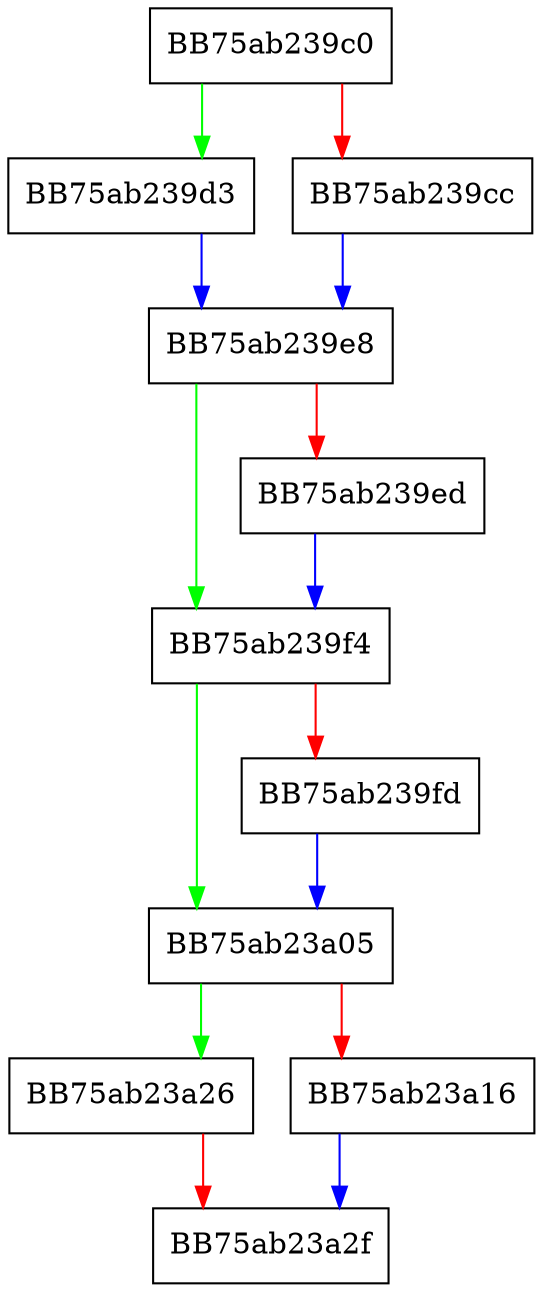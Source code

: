 digraph dec_to_float {
  node [shape="box"];
  graph [splines=ortho];
  BB75ab239c0 -> BB75ab239d3 [color="green"];
  BB75ab239c0 -> BB75ab239cc [color="red"];
  BB75ab239cc -> BB75ab239e8 [color="blue"];
  BB75ab239d3 -> BB75ab239e8 [color="blue"];
  BB75ab239e8 -> BB75ab239f4 [color="green"];
  BB75ab239e8 -> BB75ab239ed [color="red"];
  BB75ab239ed -> BB75ab239f4 [color="blue"];
  BB75ab239f4 -> BB75ab23a05 [color="green"];
  BB75ab239f4 -> BB75ab239fd [color="red"];
  BB75ab239fd -> BB75ab23a05 [color="blue"];
  BB75ab23a05 -> BB75ab23a26 [color="green"];
  BB75ab23a05 -> BB75ab23a16 [color="red"];
  BB75ab23a16 -> BB75ab23a2f [color="blue"];
  BB75ab23a26 -> BB75ab23a2f [color="red"];
}